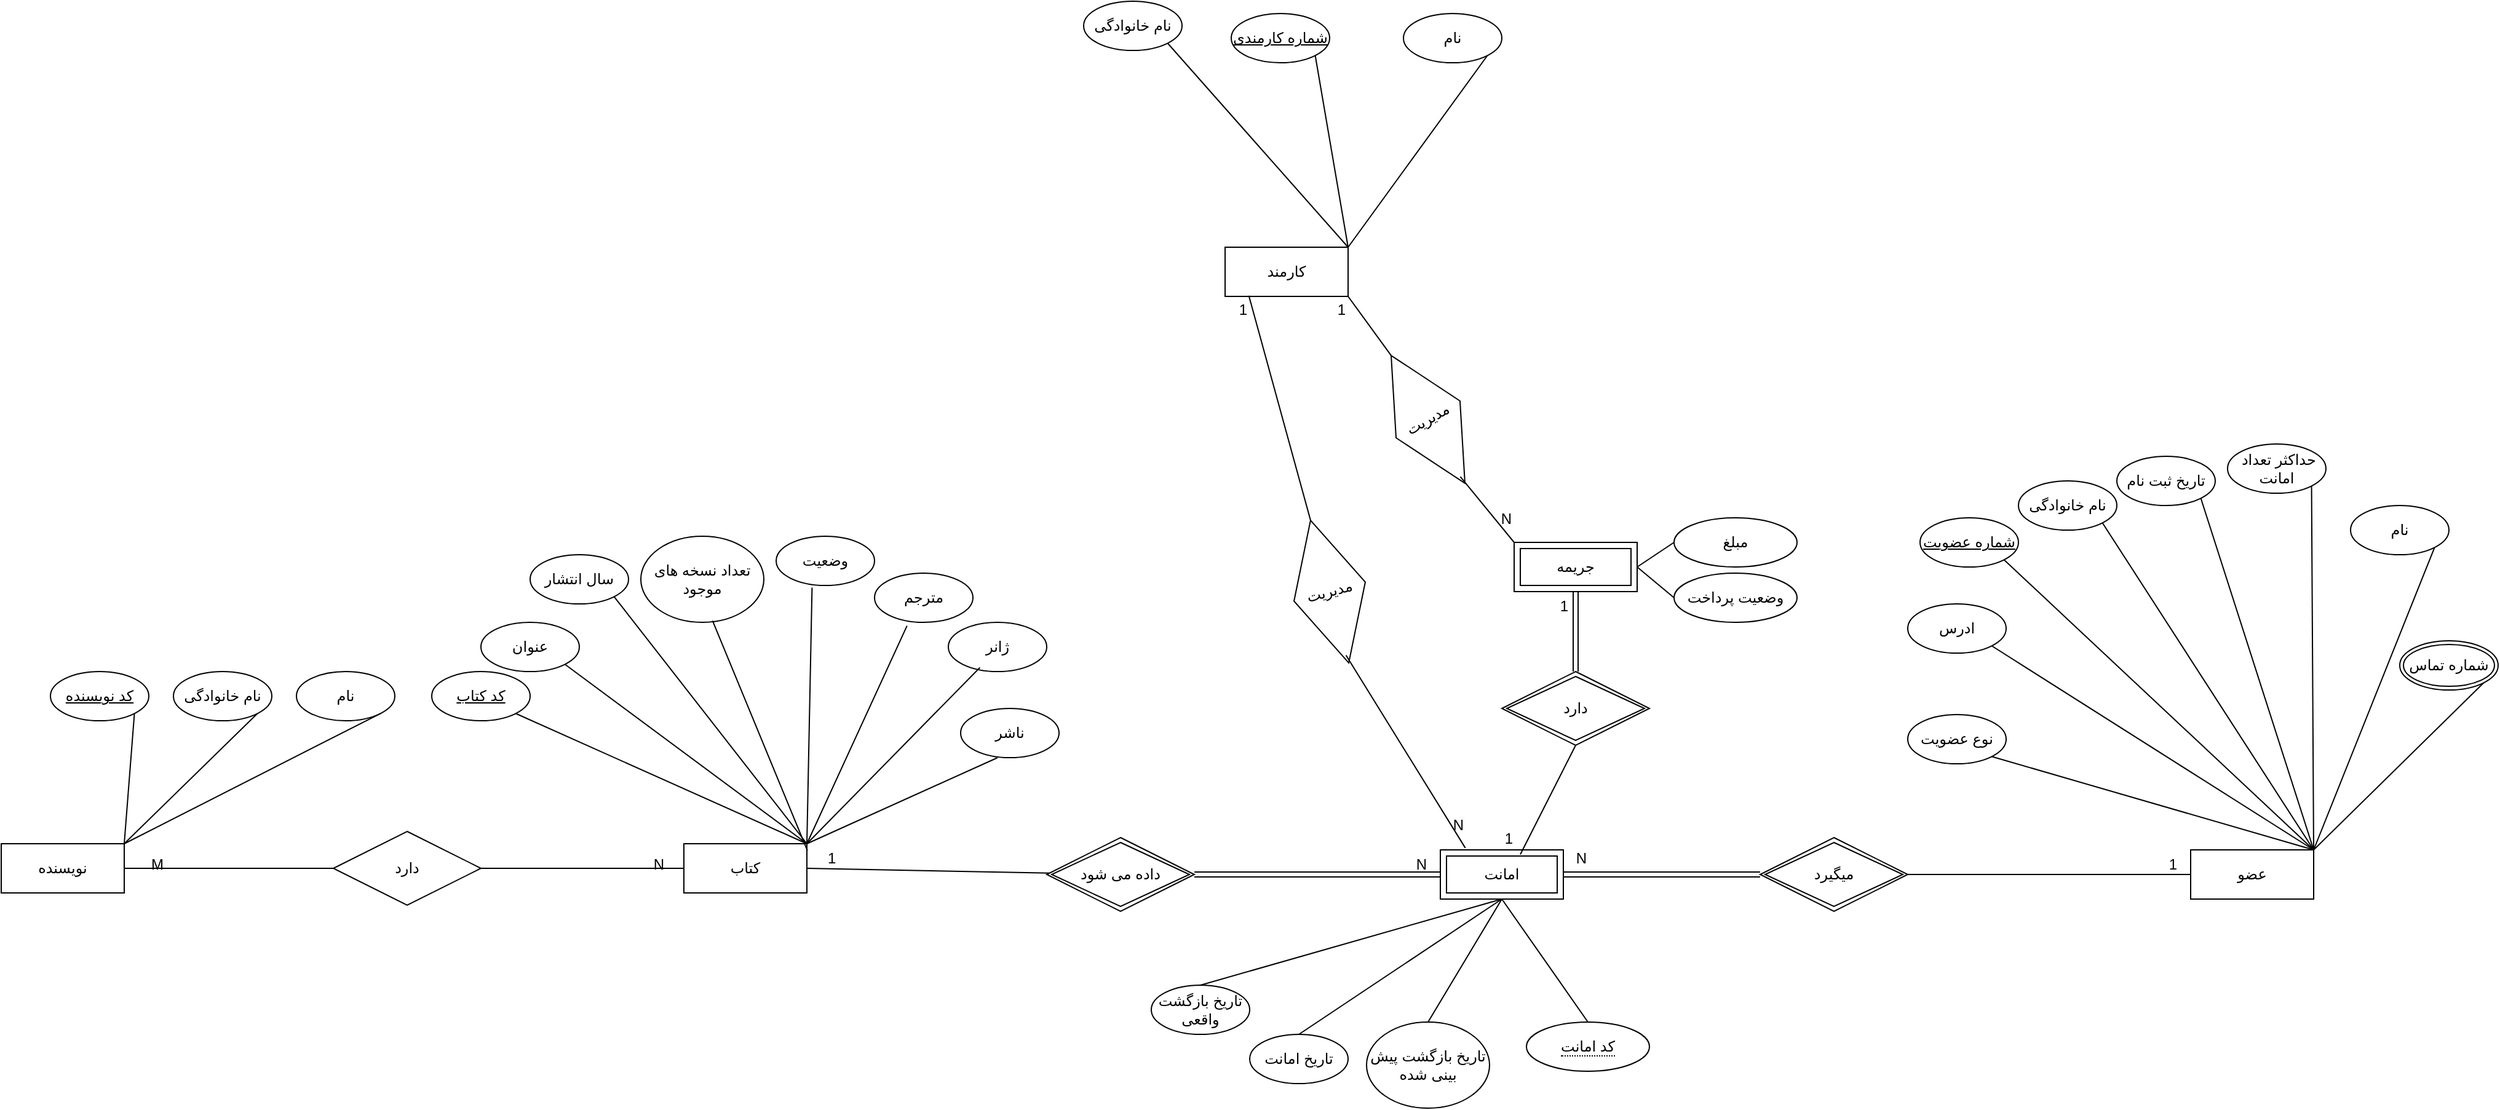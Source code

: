 <mxfile version="26.2.2">
  <diagram id="R2lEEEUBdFMjLlhIrx00" name="Page-1">
    <mxGraphModel dx="2406" dy="2140" grid="1" gridSize="10" guides="1" tooltips="1" connect="1" arrows="1" fold="1" page="1" pageScale="1" pageWidth="850" pageHeight="1100" math="0" shadow="0" extFonts="Permanent Marker^https://fonts.googleapis.com/css?family=Permanent+Marker">
      <root>
        <mxCell id="0" />
        <mxCell id="1" parent="0" />
        <mxCell id="79yA4g1aln-mAvF9luU6-2" value="عضو" style="whiteSpace=wrap;html=1;align=center;" parent="1" vertex="1">
          <mxGeometry x="1550" y="310" width="100" height="40" as="geometry" />
        </mxCell>
        <mxCell id="79yA4g1aln-mAvF9luU6-3" value="کتاب" style="whiteSpace=wrap;html=1;align=center;" parent="1" vertex="1">
          <mxGeometry x="325" y="305" width="100" height="40" as="geometry" />
        </mxCell>
        <mxCell id="79yA4g1aln-mAvF9luU6-5" value="کارمند" style="whiteSpace=wrap;html=1;align=center;" parent="1" vertex="1">
          <mxGeometry x="765" y="-180" width="100" height="40" as="geometry" />
        </mxCell>
        <mxCell id="79yA4g1aln-mAvF9luU6-7" value="کد کتاب" style="ellipse;whiteSpace=wrap;html=1;align=center;fontStyle=4;" parent="1" vertex="1">
          <mxGeometry x="120" y="165" width="80" height="40" as="geometry" />
        </mxCell>
        <mxCell id="79yA4g1aln-mAvF9luU6-8" value="" style="endArrow=none;html=1;rounded=0;exitX=1;exitY=1;exitDx=0;exitDy=0;entryX=1;entryY=0;entryDx=0;entryDy=0;" parent="1" source="79yA4g1aln-mAvF9luU6-7" target="79yA4g1aln-mAvF9luU6-3" edge="1">
          <mxGeometry relative="1" as="geometry">
            <mxPoint x="345" y="170" as="sourcePoint" />
            <mxPoint x="480" y="220" as="targetPoint" />
          </mxGeometry>
        </mxCell>
        <mxCell id="79yA4g1aln-mAvF9luU6-10" value="عنوان" style="ellipse;whiteSpace=wrap;html=1;align=center;" parent="1" vertex="1">
          <mxGeometry x="160" y="125" width="80" height="40" as="geometry" />
        </mxCell>
        <mxCell id="79yA4g1aln-mAvF9luU6-11" value="" style="endArrow=none;html=1;rounded=0;exitX=1;exitY=1;exitDx=0;exitDy=0;entryX=1;entryY=0;entryDx=0;entryDy=0;" parent="1" source="79yA4g1aln-mAvF9luU6-10" target="79yA4g1aln-mAvF9luU6-3" edge="1">
          <mxGeometry relative="1" as="geometry">
            <mxPoint x="435" y="170" as="sourcePoint" />
            <mxPoint x="470" y="220" as="targetPoint" />
          </mxGeometry>
        </mxCell>
        <mxCell id="79yA4g1aln-mAvF9luU6-12" value="مترجم" style="ellipse;whiteSpace=wrap;html=1;align=center;" parent="1" vertex="1">
          <mxGeometry x="480" y="85" width="80" height="40" as="geometry" />
        </mxCell>
        <mxCell id="79yA4g1aln-mAvF9luU6-13" value="" style="endArrow=none;html=1;rounded=0;exitX=0.33;exitY=1.071;exitDx=0;exitDy=0;entryX=1;entryY=0;entryDx=0;entryDy=0;exitPerimeter=0;" parent="1" source="79yA4g1aln-mAvF9luU6-12" target="79yA4g1aln-mAvF9luU6-3" edge="1">
          <mxGeometry relative="1" as="geometry">
            <mxPoint x="325" y="260" as="sourcePoint" />
            <mxPoint x="360" y="310" as="targetPoint" />
          </mxGeometry>
        </mxCell>
        <mxCell id="79yA4g1aln-mAvF9luU6-14" value="ناشر" style="ellipse;whiteSpace=wrap;html=1;align=center;" parent="1" vertex="1">
          <mxGeometry x="550" y="195" width="80" height="40" as="geometry" />
        </mxCell>
        <mxCell id="79yA4g1aln-mAvF9luU6-15" value="" style="endArrow=none;html=1;rounded=0;exitX=0.373;exitY=1.003;exitDx=0;exitDy=0;entryX=1;entryY=0;entryDx=0;entryDy=0;exitPerimeter=0;" parent="1" source="79yA4g1aln-mAvF9luU6-14" target="79yA4g1aln-mAvF9luU6-3" edge="1">
          <mxGeometry relative="1" as="geometry">
            <mxPoint x="355" y="415" as="sourcePoint" />
            <mxPoint x="480" y="220" as="targetPoint" />
          </mxGeometry>
        </mxCell>
        <mxCell id="79yA4g1aln-mAvF9luU6-16" value="سال انتشار" style="ellipse;whiteSpace=wrap;html=1;align=center;" parent="1" vertex="1">
          <mxGeometry x="200" y="70" width="80" height="40" as="geometry" />
        </mxCell>
        <mxCell id="79yA4g1aln-mAvF9luU6-17" value="" style="endArrow=none;html=1;rounded=0;exitX=1;exitY=1;exitDx=0;exitDy=0;entryX=1;entryY=0;entryDx=0;entryDy=0;" parent="1" source="79yA4g1aln-mAvF9luU6-16" target="79yA4g1aln-mAvF9luU6-3" edge="1">
          <mxGeometry relative="1" as="geometry">
            <mxPoint x="365" y="545" as="sourcePoint" />
            <mxPoint x="480" y="220" as="targetPoint" />
          </mxGeometry>
        </mxCell>
        <mxCell id="79yA4g1aln-mAvF9luU6-18" value="ژانر" style="ellipse;whiteSpace=wrap;html=1;align=center;" parent="1" vertex="1">
          <mxGeometry x="540" y="125" width="80" height="40" as="geometry" />
        </mxCell>
        <mxCell id="79yA4g1aln-mAvF9luU6-19" value="" style="endArrow=none;html=1;rounded=0;exitX=0.321;exitY=0.918;exitDx=0;exitDy=0;entryX=1;entryY=0;entryDx=0;entryDy=0;exitPerimeter=0;" parent="1" source="79yA4g1aln-mAvF9luU6-18" target="79yA4g1aln-mAvF9luU6-3" edge="1">
          <mxGeometry relative="1" as="geometry">
            <mxPoint x="445" y="360" as="sourcePoint" />
            <mxPoint x="480" y="410" as="targetPoint" />
          </mxGeometry>
        </mxCell>
        <mxCell id="79yA4g1aln-mAvF9luU6-20" value="تعداد نسخه های موجود" style="ellipse;whiteSpace=wrap;html=1;align=center;" parent="1" vertex="1">
          <mxGeometry x="290" y="55" width="100" height="70" as="geometry" />
        </mxCell>
        <mxCell id="79yA4g1aln-mAvF9luU6-21" value="" style="endArrow=none;html=1;rounded=0;exitX=0.583;exitY=0.981;exitDx=0;exitDy=0;entryX=1.004;entryY=0.139;entryDx=0;entryDy=0;entryPerimeter=0;exitPerimeter=0;" parent="1" source="79yA4g1aln-mAvF9luU6-20" target="79yA4g1aln-mAvF9luU6-3" edge="1">
          <mxGeometry relative="1" as="geometry">
            <mxPoint x="515" y="510" as="sourcePoint" />
            <mxPoint x="550" y="560" as="targetPoint" />
          </mxGeometry>
        </mxCell>
        <mxCell id="79yA4g1aln-mAvF9luU6-22" value="وضعیت" style="ellipse;whiteSpace=wrap;html=1;align=center;" parent="1" vertex="1">
          <mxGeometry x="400" y="55" width="80" height="40" as="geometry" />
        </mxCell>
        <mxCell id="79yA4g1aln-mAvF9luU6-23" value="" style="endArrow=none;html=1;rounded=0;exitX=0.365;exitY=1.044;exitDx=0;exitDy=0;entryX=1;entryY=0;entryDx=0;entryDy=0;exitPerimeter=0;" parent="1" source="79yA4g1aln-mAvF9luU6-22" target="79yA4g1aln-mAvF9luU6-3" edge="1">
          <mxGeometry relative="1" as="geometry">
            <mxPoint x="595" y="650" as="sourcePoint" />
            <mxPoint x="630" y="700" as="targetPoint" />
          </mxGeometry>
        </mxCell>
        <mxCell id="79yA4g1aln-mAvF9luU6-25" value="شماره کارمندی" style="ellipse;whiteSpace=wrap;html=1;align=center;fontStyle=4;" parent="1" vertex="1">
          <mxGeometry x="770" y="-370" width="80" height="40" as="geometry" />
        </mxCell>
        <mxCell id="79yA4g1aln-mAvF9luU6-26" value="" style="endArrow=none;html=1;rounded=0;exitX=1;exitY=1;exitDx=0;exitDy=0;entryX=1;entryY=0;entryDx=0;entryDy=0;" parent="1" source="79yA4g1aln-mAvF9luU6-25" target="79yA4g1aln-mAvF9luU6-5" edge="1">
          <mxGeometry relative="1" as="geometry">
            <mxPoint x="655" y="-280" as="sourcePoint" />
            <mxPoint x="690" y="-230" as="targetPoint" />
          </mxGeometry>
        </mxCell>
        <mxCell id="79yA4g1aln-mAvF9luU6-27" value="نام" style="ellipse;whiteSpace=wrap;html=1;align=center;" parent="1" vertex="1">
          <mxGeometry x="910" y="-370" width="80" height="40" as="geometry" />
        </mxCell>
        <mxCell id="79yA4g1aln-mAvF9luU6-28" value="" style="endArrow=none;html=1;rounded=0;exitX=1;exitY=1;exitDx=0;exitDy=0;entryX=1;entryY=0;entryDx=0;entryDy=0;" parent="1" source="79yA4g1aln-mAvF9luU6-27" target="79yA4g1aln-mAvF9luU6-5" edge="1">
          <mxGeometry relative="1" as="geometry">
            <mxPoint x="665" y="-130" as="sourcePoint" />
            <mxPoint x="700" y="-80" as="targetPoint" />
          </mxGeometry>
        </mxCell>
        <mxCell id="79yA4g1aln-mAvF9luU6-29" value="نام خانوادگی" style="ellipse;whiteSpace=wrap;html=1;align=center;" parent="1" vertex="1">
          <mxGeometry x="650" y="-380" width="80" height="40" as="geometry" />
        </mxCell>
        <mxCell id="79yA4g1aln-mAvF9luU6-30" value="" style="endArrow=none;html=1;rounded=0;exitX=1;exitY=1;exitDx=0;exitDy=0;entryX=1;entryY=0;entryDx=0;entryDy=0;" parent="1" source="79yA4g1aln-mAvF9luU6-29" target="79yA4g1aln-mAvF9luU6-5" edge="1">
          <mxGeometry relative="1" as="geometry">
            <mxPoint x="795" y="-130" as="sourcePoint" />
            <mxPoint x="830" y="-80" as="targetPoint" />
          </mxGeometry>
        </mxCell>
        <mxCell id="79yA4g1aln-mAvF9luU6-35" value="شماره عضویت" style="ellipse;whiteSpace=wrap;html=1;align=center;fontStyle=4;" parent="1" vertex="1">
          <mxGeometry x="1330" y="40" width="80" height="40" as="geometry" />
        </mxCell>
        <mxCell id="79yA4g1aln-mAvF9luU6-36" value="" style="endArrow=none;html=1;rounded=0;exitX=1;exitY=1;exitDx=0;exitDy=0;entryX=1;entryY=0;entryDx=0;entryDy=0;" parent="1" source="79yA4g1aln-mAvF9luU6-35" target="79yA4g1aln-mAvF9luU6-2" edge="1">
          <mxGeometry relative="1" as="geometry">
            <mxPoint x="1275" y="190" as="sourcePoint" />
            <mxPoint x="1340" y="140" as="targetPoint" />
          </mxGeometry>
        </mxCell>
        <mxCell id="79yA4g1aln-mAvF9luU6-37" value="نام خانوادگی" style="ellipse;whiteSpace=wrap;html=1;align=center;" parent="1" vertex="1">
          <mxGeometry x="1410" y="10" width="80" height="40" as="geometry" />
        </mxCell>
        <mxCell id="79yA4g1aln-mAvF9luU6-38" value="" style="endArrow=none;html=1;rounded=0;exitX=1;exitY=1;exitDx=0;exitDy=0;entryX=1;entryY=0;entryDx=0;entryDy=0;" parent="1" source="79yA4g1aln-mAvF9luU6-37" target="79yA4g1aln-mAvF9luU6-2" edge="1">
          <mxGeometry relative="1" as="geometry">
            <mxPoint x="1565" y="210" as="sourcePoint" />
            <mxPoint x="1635" y="160" as="targetPoint" />
          </mxGeometry>
        </mxCell>
        <mxCell id="79yA4g1aln-mAvF9luU6-39" value="نام" style="ellipse;whiteSpace=wrap;html=1;align=center;" parent="1" vertex="1">
          <mxGeometry x="1680" y="30" width="80" height="40" as="geometry" />
        </mxCell>
        <mxCell id="79yA4g1aln-mAvF9luU6-40" value="" style="endArrow=none;html=1;rounded=0;exitX=1;exitY=1;exitDx=0;exitDy=0;entryX=1;entryY=0;entryDx=0;entryDy=0;" parent="1" source="79yA4g1aln-mAvF9luU6-39" target="79yA4g1aln-mAvF9luU6-2" edge="1">
          <mxGeometry relative="1" as="geometry">
            <mxPoint x="1775" y="60" as="sourcePoint" />
            <mxPoint x="1845" y="10" as="targetPoint" />
          </mxGeometry>
        </mxCell>
        <mxCell id="79yA4g1aln-mAvF9luU6-41" value="شماره تماس" style="ellipse;shape=doubleEllipse;margin=3;whiteSpace=wrap;html=1;align=center;" parent="1" vertex="1">
          <mxGeometry x="1720" y="140" width="80" height="40" as="geometry" />
        </mxCell>
        <mxCell id="79yA4g1aln-mAvF9luU6-42" value="" style="endArrow=none;html=1;rounded=0;exitX=1;exitY=1;exitDx=0;exitDy=0;entryX=1;entryY=0;entryDx=0;entryDy=0;" parent="1" source="79yA4g1aln-mAvF9luU6-41" target="79yA4g1aln-mAvF9luU6-2" edge="1">
          <mxGeometry relative="1" as="geometry">
            <mxPoint x="1805" y="390" as="sourcePoint" />
            <mxPoint x="1875" y="340" as="targetPoint" />
          </mxGeometry>
        </mxCell>
        <mxCell id="79yA4g1aln-mAvF9luU6-43" value="ادرس" style="ellipse;whiteSpace=wrap;html=1;align=center;" parent="1" vertex="1">
          <mxGeometry x="1320" y="110" width="80" height="40" as="geometry" />
        </mxCell>
        <mxCell id="79yA4g1aln-mAvF9luU6-44" value="" style="endArrow=none;html=1;rounded=0;exitX=1;exitY=1;exitDx=0;exitDy=0;entryX=1;entryY=0;entryDx=0;entryDy=0;" parent="1" source="79yA4g1aln-mAvF9luU6-43" target="79yA4g1aln-mAvF9luU6-2" edge="1">
          <mxGeometry relative="1" as="geometry">
            <mxPoint x="1575" y="440" as="sourcePoint" />
            <mxPoint x="1530" y="350" as="targetPoint" />
          </mxGeometry>
        </mxCell>
        <mxCell id="79yA4g1aln-mAvF9luU6-45" value="نوع عضویت" style="ellipse;whiteSpace=wrap;html=1;align=center;" parent="1" vertex="1">
          <mxGeometry x="1320" y="200" width="80" height="40" as="geometry" />
        </mxCell>
        <mxCell id="79yA4g1aln-mAvF9luU6-46" value="" style="endArrow=none;html=1;rounded=0;exitX=1;exitY=1;exitDx=0;exitDy=0;entryX=1;entryY=0;entryDx=0;entryDy=0;" parent="1" source="79yA4g1aln-mAvF9luU6-45" target="79yA4g1aln-mAvF9luU6-2" edge="1">
          <mxGeometry relative="1" as="geometry">
            <mxPoint x="1465" y="460" as="sourcePoint" />
            <mxPoint x="1380" y="-40" as="targetPoint" />
          </mxGeometry>
        </mxCell>
        <mxCell id="79yA4g1aln-mAvF9luU6-47" value="تاریخ ثبت نام" style="ellipse;whiteSpace=wrap;html=1;align=center;" parent="1" vertex="1">
          <mxGeometry x="1490" y="-10" width="80" height="40" as="geometry" />
        </mxCell>
        <mxCell id="79yA4g1aln-mAvF9luU6-48" value="" style="endArrow=none;html=1;rounded=0;exitX=1;exitY=1;exitDx=0;exitDy=0;entryX=1;entryY=0;entryDx=0;entryDy=0;" parent="1" source="79yA4g1aln-mAvF9luU6-47" target="79yA4g1aln-mAvF9luU6-2" edge="1">
          <mxGeometry relative="1" as="geometry">
            <mxPoint x="1615" y="350" as="sourcePoint" />
            <mxPoint x="1685" y="300" as="targetPoint" />
          </mxGeometry>
        </mxCell>
        <mxCell id="79yA4g1aln-mAvF9luU6-49" value="&amp;nbsp;حداکثر تعداد امانت" style="ellipse;whiteSpace=wrap;html=1;align=center;" parent="1" vertex="1">
          <mxGeometry x="1580" y="-20" width="80" height="40" as="geometry" />
        </mxCell>
        <mxCell id="79yA4g1aln-mAvF9luU6-50" value="" style="endArrow=none;html=1;rounded=0;exitX=1;exitY=1;exitDx=0;exitDy=0;entryX=1;entryY=0;entryDx=0;entryDy=0;" parent="1" source="79yA4g1aln-mAvF9luU6-49" target="79yA4g1aln-mAvF9luU6-2" edge="1">
          <mxGeometry relative="1" as="geometry">
            <mxPoint x="1695" y="150" as="sourcePoint" />
            <mxPoint x="1765" y="100" as="targetPoint" />
          </mxGeometry>
        </mxCell>
        <mxCell id="79yA4g1aln-mAvF9luU6-52" value="نویسنده" style="whiteSpace=wrap;html=1;align=center;" parent="1" vertex="1">
          <mxGeometry x="-230" y="305" width="100" height="40" as="geometry" />
        </mxCell>
        <mxCell id="79yA4g1aln-mAvF9luU6-53" value="نام خانوادگی" style="ellipse;whiteSpace=wrap;html=1;align=center;" parent="1" vertex="1">
          <mxGeometry x="-90" y="165" width="80" height="40" as="geometry" />
        </mxCell>
        <mxCell id="79yA4g1aln-mAvF9luU6-54" value="" style="endArrow=none;html=1;rounded=0;exitX=1;exitY=1;exitDx=0;exitDy=0;entryX=1;entryY=0;entryDx=0;entryDy=0;" parent="1" source="79yA4g1aln-mAvF9luU6-53" target="79yA4g1aln-mAvF9luU6-52" edge="1">
          <mxGeometry relative="1" as="geometry">
            <mxPoint x="90" y="420" as="sourcePoint" />
            <mxPoint x="160" y="370" as="targetPoint" />
          </mxGeometry>
        </mxCell>
        <mxCell id="79yA4g1aln-mAvF9luU6-55" value="نام" style="ellipse;whiteSpace=wrap;html=1;align=center;" parent="1" vertex="1">
          <mxGeometry x="10" y="165" width="80" height="40" as="geometry" />
        </mxCell>
        <mxCell id="79yA4g1aln-mAvF9luU6-56" value="" style="endArrow=none;html=1;rounded=0;exitX=1;exitY=1;exitDx=0;exitDy=0;entryX=1;entryY=0;entryDx=0;entryDy=0;" parent="1" source="79yA4g1aln-mAvF9luU6-55" target="79yA4g1aln-mAvF9luU6-52" edge="1">
          <mxGeometry relative="1" as="geometry">
            <mxPoint x="245" y="415" as="sourcePoint" />
            <mxPoint x="315" y="365" as="targetPoint" />
          </mxGeometry>
        </mxCell>
        <mxCell id="79yA4g1aln-mAvF9luU6-57" value="کد نویسنده" style="ellipse;whiteSpace=wrap;html=1;align=center;fontStyle=4;" parent="1" vertex="1">
          <mxGeometry x="-190" y="165" width="80" height="40" as="geometry" />
        </mxCell>
        <mxCell id="79yA4g1aln-mAvF9luU6-58" value="" style="endArrow=none;html=1;rounded=0;exitX=1;exitY=1;exitDx=0;exitDy=0;entryX=1;entryY=0;entryDx=0;entryDy=0;" parent="1" source="79yA4g1aln-mAvF9luU6-57" target="79yA4g1aln-mAvF9luU6-52" edge="1">
          <mxGeometry relative="1" as="geometry">
            <mxPoint x="10" y="475" as="sourcePoint" />
            <mxPoint x="80" y="425" as="targetPoint" />
          </mxGeometry>
        </mxCell>
        <mxCell id="79yA4g1aln-mAvF9luU6-59" value="امانت" style="shape=ext;margin=3;double=1;whiteSpace=wrap;html=1;align=center;" parent="1" vertex="1">
          <mxGeometry x="940" y="310" width="100" height="40" as="geometry" />
        </mxCell>
        <mxCell id="a5Oxauynvkp9xVRMkxuS-2" value="" style="endArrow=none;html=1;rounded=0;entryX=0.5;entryY=1;entryDx=0;entryDy=0;exitX=0.5;exitY=0;exitDx=0;exitDy=0;" parent="1" source="a5Oxauynvkp9xVRMkxuS-14" target="79yA4g1aln-mAvF9luU6-59" edge="1">
          <mxGeometry relative="1" as="geometry">
            <mxPoint x="920" y="590" as="sourcePoint" />
            <mxPoint x="920" y="700" as="targetPoint" />
          </mxGeometry>
        </mxCell>
        <mxCell id="a5Oxauynvkp9xVRMkxuS-7" value="تاریخ امانت" style="ellipse;whiteSpace=wrap;html=1;align=center;" parent="1" vertex="1">
          <mxGeometry x="785" y="460" width="80" height="40" as="geometry" />
        </mxCell>
        <mxCell id="a5Oxauynvkp9xVRMkxuS-8" value="" style="endArrow=none;html=1;rounded=0;exitX=0.5;exitY=0;exitDx=0;exitDy=0;entryX=0.5;entryY=1;entryDx=0;entryDy=0;" parent="1" source="a5Oxauynvkp9xVRMkxuS-7" target="79yA4g1aln-mAvF9luU6-59" edge="1">
          <mxGeometry relative="1" as="geometry">
            <mxPoint x="530" y="610" as="sourcePoint" />
            <mxPoint x="730" y="560" as="targetPoint" />
          </mxGeometry>
        </mxCell>
        <mxCell id="a5Oxauynvkp9xVRMkxuS-9" value="تاریخ بازگشت پیش بینی شده" style="ellipse;whiteSpace=wrap;html=1;align=center;" parent="1" vertex="1">
          <mxGeometry x="880" y="450" width="100" height="70" as="geometry" />
        </mxCell>
        <mxCell id="a5Oxauynvkp9xVRMkxuS-10" value="" style="endArrow=none;html=1;rounded=0;exitX=0.5;exitY=0;exitDx=0;exitDy=0;entryX=0.5;entryY=1;entryDx=0;entryDy=0;" parent="1" source="a5Oxauynvkp9xVRMkxuS-9" target="79yA4g1aln-mAvF9luU6-59" edge="1">
          <mxGeometry relative="1" as="geometry">
            <mxPoint x="580" y="760" as="sourcePoint" />
            <mxPoint x="780" y="710" as="targetPoint" />
          </mxGeometry>
        </mxCell>
        <mxCell id="a5Oxauynvkp9xVRMkxuS-11" value="تاریخ بازگشت واقعی" style="ellipse;whiteSpace=wrap;html=1;align=center;" parent="1" vertex="1">
          <mxGeometry x="705" y="420" width="80" height="40" as="geometry" />
        </mxCell>
        <mxCell id="a5Oxauynvkp9xVRMkxuS-12" value="" style="endArrow=none;html=1;rounded=0;exitX=0.5;exitY=0;exitDx=0;exitDy=0;entryX=0.5;entryY=1;entryDx=0;entryDy=0;" parent="1" source="a5Oxauynvkp9xVRMkxuS-11" target="79yA4g1aln-mAvF9luU6-59" edge="1">
          <mxGeometry relative="1" as="geometry">
            <mxPoint x="770" y="800" as="sourcePoint" />
            <mxPoint x="970" y="750" as="targetPoint" />
          </mxGeometry>
        </mxCell>
        <mxCell id="a5Oxauynvkp9xVRMkxuS-14" value="&lt;span style=&quot;border-bottom: 1px dotted&quot;&gt;کد امانت&lt;/span&gt;" style="ellipse;whiteSpace=wrap;html=1;align=center;" parent="1" vertex="1">
          <mxGeometry x="1010" y="450" width="100" height="40" as="geometry" />
        </mxCell>
        <mxCell id="sPqEwSTsSmv2LPYJZ-oU-1" value="دارد" style="shape=rhombus;perimeter=rhombusPerimeter;whiteSpace=wrap;html=1;align=center;" parent="1" vertex="1">
          <mxGeometry x="40" y="295" width="120" height="60" as="geometry" />
        </mxCell>
        <mxCell id="sPqEwSTsSmv2LPYJZ-oU-6" value="" style="endArrow=none;html=1;rounded=0;exitX=1;exitY=0.5;exitDx=0;exitDy=0;entryX=0;entryY=0.5;entryDx=0;entryDy=0;" parent="1" source="sPqEwSTsSmv2LPYJZ-oU-1" target="79yA4g1aln-mAvF9luU6-3" edge="1">
          <mxGeometry relative="1" as="geometry">
            <mxPoint x="100" y="260" as="sourcePoint" />
            <mxPoint x="260" y="260" as="targetPoint" />
          </mxGeometry>
        </mxCell>
        <mxCell id="sPqEwSTsSmv2LPYJZ-oU-7" value="N" style="resizable=0;html=1;whiteSpace=wrap;align=right;verticalAlign=bottom;" parent="sPqEwSTsSmv2LPYJZ-oU-6" connectable="0" vertex="1">
          <mxGeometry x="1" relative="1" as="geometry">
            <mxPoint x="-15" y="5" as="offset" />
          </mxGeometry>
        </mxCell>
        <mxCell id="sPqEwSTsSmv2LPYJZ-oU-10" value="" style="endArrow=none;html=1;rounded=0;exitX=1;exitY=0.5;exitDx=0;exitDy=0;entryX=0;entryY=0.5;entryDx=0;entryDy=0;" parent="1" source="79yA4g1aln-mAvF9luU6-52" target="sPqEwSTsSmv2LPYJZ-oU-1" edge="1">
          <mxGeometry relative="1" as="geometry">
            <mxPoint x="100" y="260" as="sourcePoint" />
            <mxPoint x="260" y="260" as="targetPoint" />
          </mxGeometry>
        </mxCell>
        <mxCell id="sPqEwSTsSmv2LPYJZ-oU-11" value="M" style="resizable=0;html=1;whiteSpace=wrap;align=left;verticalAlign=bottom;" parent="sPqEwSTsSmv2LPYJZ-oU-10" connectable="0" vertex="1">
          <mxGeometry x="-1" relative="1" as="geometry">
            <mxPoint x="20" y="5" as="offset" />
          </mxGeometry>
        </mxCell>
        <mxCell id="sPqEwSTsSmv2LPYJZ-oU-12" value="" style="resizable=0;html=1;whiteSpace=wrap;align=right;verticalAlign=bottom;" parent="sPqEwSTsSmv2LPYJZ-oU-10" connectable="0" vertex="1">
          <mxGeometry x="1" relative="1" as="geometry" />
        </mxCell>
        <mxCell id="xj9IrE6YD7xgbyKrsJAW-2" value="میگیرد" style="shape=rhombus;double=1;perimeter=rhombusPerimeter;whiteSpace=wrap;html=1;align=center;" parent="1" vertex="1">
          <mxGeometry x="1200" y="300" width="120" height="60" as="geometry" />
        </mxCell>
        <mxCell id="xj9IrE6YD7xgbyKrsJAW-3" value="داده می شود" style="shape=rhombus;double=1;perimeter=rhombusPerimeter;whiteSpace=wrap;html=1;align=center;" parent="1" vertex="1">
          <mxGeometry x="620" y="300" width="120" height="60" as="geometry" />
        </mxCell>
        <mxCell id="xj9IrE6YD7xgbyKrsJAW-5" value="" style="endArrow=none;html=1;rounded=0;exitX=1;exitY=0.5;exitDx=0;exitDy=0;" parent="1" source="79yA4g1aln-mAvF9luU6-3" target="xj9IrE6YD7xgbyKrsJAW-3" edge="1">
          <mxGeometry relative="1" as="geometry">
            <mxPoint x="450" y="344" as="sourcePoint" />
            <mxPoint x="610" y="344" as="targetPoint" />
          </mxGeometry>
        </mxCell>
        <mxCell id="xj9IrE6YD7xgbyKrsJAW-6" value="1" style="resizable=0;html=1;whiteSpace=wrap;align=left;verticalAlign=bottom;" parent="xj9IrE6YD7xgbyKrsJAW-5" connectable="0" vertex="1">
          <mxGeometry x="-1" relative="1" as="geometry">
            <mxPoint x="15" as="offset" />
          </mxGeometry>
        </mxCell>
        <mxCell id="xj9IrE6YD7xgbyKrsJAW-10" value="" style="shape=link;html=1;rounded=0;entryX=0;entryY=0.5;entryDx=0;entryDy=0;exitX=1;exitY=0.5;exitDx=0;exitDy=0;" parent="1" source="79yA4g1aln-mAvF9luU6-59" target="xj9IrE6YD7xgbyKrsJAW-2" edge="1">
          <mxGeometry relative="1" as="geometry">
            <mxPoint x="790" y="270" as="sourcePoint" />
            <mxPoint x="950" y="270" as="targetPoint" />
          </mxGeometry>
        </mxCell>
        <mxCell id="xj9IrE6YD7xgbyKrsJAW-11" value="N" style="resizable=0;html=1;whiteSpace=wrap;align=right;verticalAlign=bottom;" parent="xj9IrE6YD7xgbyKrsJAW-10" connectable="0" vertex="1">
          <mxGeometry x="1" relative="1" as="geometry">
            <mxPoint x="-140" y="-5" as="offset" />
          </mxGeometry>
        </mxCell>
        <mxCell id="xj9IrE6YD7xgbyKrsJAW-12" value="" style="endArrow=none;html=1;rounded=0;entryX=0;entryY=0.5;entryDx=0;entryDy=0;exitX=1;exitY=0.5;exitDx=0;exitDy=0;" parent="1" source="xj9IrE6YD7xgbyKrsJAW-2" target="79yA4g1aln-mAvF9luU6-2" edge="1">
          <mxGeometry relative="1" as="geometry">
            <mxPoint x="1050" y="270" as="sourcePoint" />
            <mxPoint x="1210" y="270" as="targetPoint" />
          </mxGeometry>
        </mxCell>
        <mxCell id="xj9IrE6YD7xgbyKrsJAW-13" value="1" style="resizable=0;html=1;whiteSpace=wrap;align=right;verticalAlign=bottom;" parent="xj9IrE6YD7xgbyKrsJAW-12" connectable="0" vertex="1">
          <mxGeometry x="1" relative="1" as="geometry">
            <mxPoint x="-10" as="offset" />
          </mxGeometry>
        </mxCell>
        <mxCell id="xj9IrE6YD7xgbyKrsJAW-15" value="جریمه" style="shape=ext;margin=3;double=1;whiteSpace=wrap;html=1;align=center;" parent="1" vertex="1">
          <mxGeometry x="1000" y="60" width="100" height="40" as="geometry" />
        </mxCell>
        <mxCell id="xj9IrE6YD7xgbyKrsJAW-16" value="دارد" style="shape=rhombus;double=1;perimeter=rhombusPerimeter;whiteSpace=wrap;html=1;align=center;" parent="1" vertex="1">
          <mxGeometry x="990" y="165" width="120" height="60" as="geometry" />
        </mxCell>
        <mxCell id="xj9IrE6YD7xgbyKrsJAW-17" value="" style="shape=link;html=1;rounded=0;entryX=0.5;entryY=1;entryDx=0;entryDy=0;exitX=0.5;exitY=0;exitDx=0;exitDy=0;" parent="1" source="xj9IrE6YD7xgbyKrsJAW-16" target="xj9IrE6YD7xgbyKrsJAW-15" edge="1">
          <mxGeometry relative="1" as="geometry">
            <mxPoint x="950" y="510" as="sourcePoint" />
            <mxPoint x="950" y="550" as="targetPoint" />
          </mxGeometry>
        </mxCell>
        <mxCell id="xj9IrE6YD7xgbyKrsJAW-18" value="1" style="resizable=0;html=1;whiteSpace=wrap;align=right;verticalAlign=bottom;" parent="xj9IrE6YD7xgbyKrsJAW-17" connectable="0" vertex="1">
          <mxGeometry x="1" relative="1" as="geometry">
            <mxPoint x="-5" y="20" as="offset" />
          </mxGeometry>
        </mxCell>
        <mxCell id="xj9IrE6YD7xgbyKrsJAW-19" value="" style="endArrow=none;html=1;rounded=0;entryX=0.5;entryY=1;entryDx=0;entryDy=0;exitX=0.65;exitY=0.093;exitDx=0;exitDy=0;exitPerimeter=0;" parent="1" source="79yA4g1aln-mAvF9luU6-59" target="xj9IrE6YD7xgbyKrsJAW-16" edge="1">
          <mxGeometry relative="1" as="geometry">
            <mxPoint x="990" y="350" as="sourcePoint" />
            <mxPoint x="1000" y="440" as="targetPoint" />
            <Array as="points" />
          </mxGeometry>
        </mxCell>
        <mxCell id="xj9IrE6YD7xgbyKrsJAW-20" value="1" style="resizable=0;html=1;whiteSpace=wrap;align=right;verticalAlign=bottom;" parent="xj9IrE6YD7xgbyKrsJAW-19" connectable="0" vertex="1">
          <mxGeometry x="1" relative="1" as="geometry">
            <mxPoint x="-50" y="85" as="offset" />
          </mxGeometry>
        </mxCell>
        <mxCell id="xj9IrE6YD7xgbyKrsJAW-24" value="مبلغ" style="ellipse;whiteSpace=wrap;html=1;align=center;" parent="1" vertex="1">
          <mxGeometry x="1130" y="40" width="100" height="40" as="geometry" />
        </mxCell>
        <mxCell id="xj9IrE6YD7xgbyKrsJAW-25" value="وضعیت پرداخت" style="ellipse;whiteSpace=wrap;html=1;align=center;" parent="1" vertex="1">
          <mxGeometry x="1130" y="85" width="100" height="40" as="geometry" />
        </mxCell>
        <mxCell id="xj9IrE6YD7xgbyKrsJAW-26" value="" style="endArrow=none;html=1;rounded=0;entryX=0;entryY=0.5;entryDx=0;entryDy=0;exitX=1;exitY=0.5;exitDx=0;exitDy=0;" parent="1" source="xj9IrE6YD7xgbyKrsJAW-15" target="xj9IrE6YD7xgbyKrsJAW-25" edge="1">
          <mxGeometry relative="1" as="geometry">
            <mxPoint x="1080" y="620" as="sourcePoint" />
            <mxPoint x="1140" y="600" as="targetPoint" />
          </mxGeometry>
        </mxCell>
        <mxCell id="xj9IrE6YD7xgbyKrsJAW-27" value="" style="endArrow=none;html=1;rounded=0;entryX=0;entryY=0.5;entryDx=0;entryDy=0;exitX=1;exitY=0.5;exitDx=0;exitDy=0;" parent="1" source="xj9IrE6YD7xgbyKrsJAW-15" target="xj9IrE6YD7xgbyKrsJAW-24" edge="1">
          <mxGeometry relative="1" as="geometry">
            <mxPoint x="1090" y="630" as="sourcePoint" />
            <mxPoint x="1150" y="610" as="targetPoint" />
          </mxGeometry>
        </mxCell>
        <mxCell id="xj9IrE6YD7xgbyKrsJAW-29" value="" style="shape=link;html=1;rounded=0;entryX=0;entryY=0.5;entryDx=0;entryDy=0;exitX=1;exitY=0.5;exitDx=0;exitDy=0;" parent="1" source="xj9IrE6YD7xgbyKrsJAW-3" target="79yA4g1aln-mAvF9luU6-59" edge="1">
          <mxGeometry relative="1" as="geometry">
            <mxPoint x="810" y="310" as="sourcePoint" />
            <mxPoint x="970" y="310" as="targetPoint" />
          </mxGeometry>
        </mxCell>
        <mxCell id="xj9IrE6YD7xgbyKrsJAW-30" value="N" style="resizable=0;html=1;whiteSpace=wrap;align=right;verticalAlign=bottom;" parent="xj9IrE6YD7xgbyKrsJAW-29" connectable="0" vertex="1">
          <mxGeometry x="1" relative="1" as="geometry">
            <mxPoint x="-10" as="offset" />
          </mxGeometry>
        </mxCell>
        <mxCell id="xj9IrE6YD7xgbyKrsJAW-31" value="مدیریت" style="shape=rhombus;perimeter=rhombusPerimeter;whiteSpace=wrap;html=1;align=center;direction=south;rotation=-30;" parent="1" vertex="1">
          <mxGeometry x="900" y="-100" width="60" height="120" as="geometry" />
        </mxCell>
        <mxCell id="xj9IrE6YD7xgbyKrsJAW-34" value="" style="endArrow=none;html=1;rounded=0;entryX=1;entryY=1;entryDx=0;entryDy=0;exitX=0;exitY=0.5;exitDx=0;exitDy=0;" parent="1" source="xj9IrE6YD7xgbyKrsJAW-31" target="79yA4g1aln-mAvF9luU6-5" edge="1">
          <mxGeometry relative="1" as="geometry">
            <mxPoint x="930" y="180" as="sourcePoint" />
            <mxPoint x="1090" y="180" as="targetPoint" />
          </mxGeometry>
        </mxCell>
        <mxCell id="xj9IrE6YD7xgbyKrsJAW-35" value="1" style="resizable=0;html=1;whiteSpace=wrap;align=right;verticalAlign=bottom;" parent="xj9IrE6YD7xgbyKrsJAW-34" connectable="0" vertex="1">
          <mxGeometry x="1" relative="1" as="geometry">
            <mxPoint y="20" as="offset" />
          </mxGeometry>
        </mxCell>
        <mxCell id="xj9IrE6YD7xgbyKrsJAW-36" value="" style="endArrow=none;html=1;rounded=0;entryX=0;entryY=0;entryDx=0;entryDy=0;exitX=0.945;exitY=0.509;exitDx=0;exitDy=0;exitPerimeter=0;" parent="1" source="xj9IrE6YD7xgbyKrsJAW-31" target="xj9IrE6YD7xgbyKrsJAW-15" edge="1">
          <mxGeometry relative="1" as="geometry">
            <mxPoint x="920" y="-50" as="sourcePoint" />
            <mxPoint x="825" y="-130" as="targetPoint" />
          </mxGeometry>
        </mxCell>
        <mxCell id="xj9IrE6YD7xgbyKrsJAW-37" value="N" style="resizable=0;html=1;whiteSpace=wrap;align=right;verticalAlign=bottom;" parent="xj9IrE6YD7xgbyKrsJAW-36" connectable="0" vertex="1">
          <mxGeometry x="1" relative="1" as="geometry">
            <mxPoint y="-10" as="offset" />
          </mxGeometry>
        </mxCell>
        <mxCell id="xj9IrE6YD7xgbyKrsJAW-38" value="مدیریت" style="shape=rhombus;perimeter=rhombusPerimeter;whiteSpace=wrap;html=1;align=center;direction=south;rotation=-15;" parent="1" vertex="1">
          <mxGeometry x="820" y="40" width="60" height="120" as="geometry" />
        </mxCell>
        <mxCell id="xj9IrE6YD7xgbyKrsJAW-39" value="" style="endArrow=none;html=1;rounded=0;entryX=0.193;entryY=0.984;entryDx=0;entryDy=0;exitX=0;exitY=0.5;exitDx=0;exitDy=0;entryPerimeter=0;" parent="1" source="xj9IrE6YD7xgbyKrsJAW-38" target="79yA4g1aln-mAvF9luU6-5" edge="1">
          <mxGeometry relative="1" as="geometry">
            <mxPoint x="805" y="280" as="sourcePoint" />
            <mxPoint x="690" y="-40" as="targetPoint" />
          </mxGeometry>
        </mxCell>
        <mxCell id="xj9IrE6YD7xgbyKrsJAW-40" value="1" style="resizable=0;html=1;whiteSpace=wrap;align=right;verticalAlign=bottom;" parent="xj9IrE6YD7xgbyKrsJAW-39" connectable="0" vertex="1">
          <mxGeometry x="1" relative="1" as="geometry">
            <mxPoint y="20" as="offset" />
          </mxGeometry>
        </mxCell>
        <mxCell id="xj9IrE6YD7xgbyKrsJAW-41" value="" style="endArrow=none;html=1;rounded=0;entryX=0.203;entryY=-0.039;entryDx=0;entryDy=0;exitX=0.945;exitY=0.509;exitDx=0;exitDy=0;exitPerimeter=0;entryPerimeter=0;" parent="1" source="xj9IrE6YD7xgbyKrsJAW-38" target="79yA4g1aln-mAvF9luU6-59" edge="1">
          <mxGeometry relative="1" as="geometry">
            <mxPoint x="795" y="50" as="sourcePoint" />
            <mxPoint x="925" y="160" as="targetPoint" />
          </mxGeometry>
        </mxCell>
        <mxCell id="xj9IrE6YD7xgbyKrsJAW-42" value="N" style="resizable=0;html=1;whiteSpace=wrap;align=right;verticalAlign=bottom;" parent="xj9IrE6YD7xgbyKrsJAW-41" connectable="0" vertex="1">
          <mxGeometry x="1" relative="1" as="geometry">
            <mxPoint y="-10" as="offset" />
          </mxGeometry>
        </mxCell>
      </root>
    </mxGraphModel>
  </diagram>
</mxfile>
